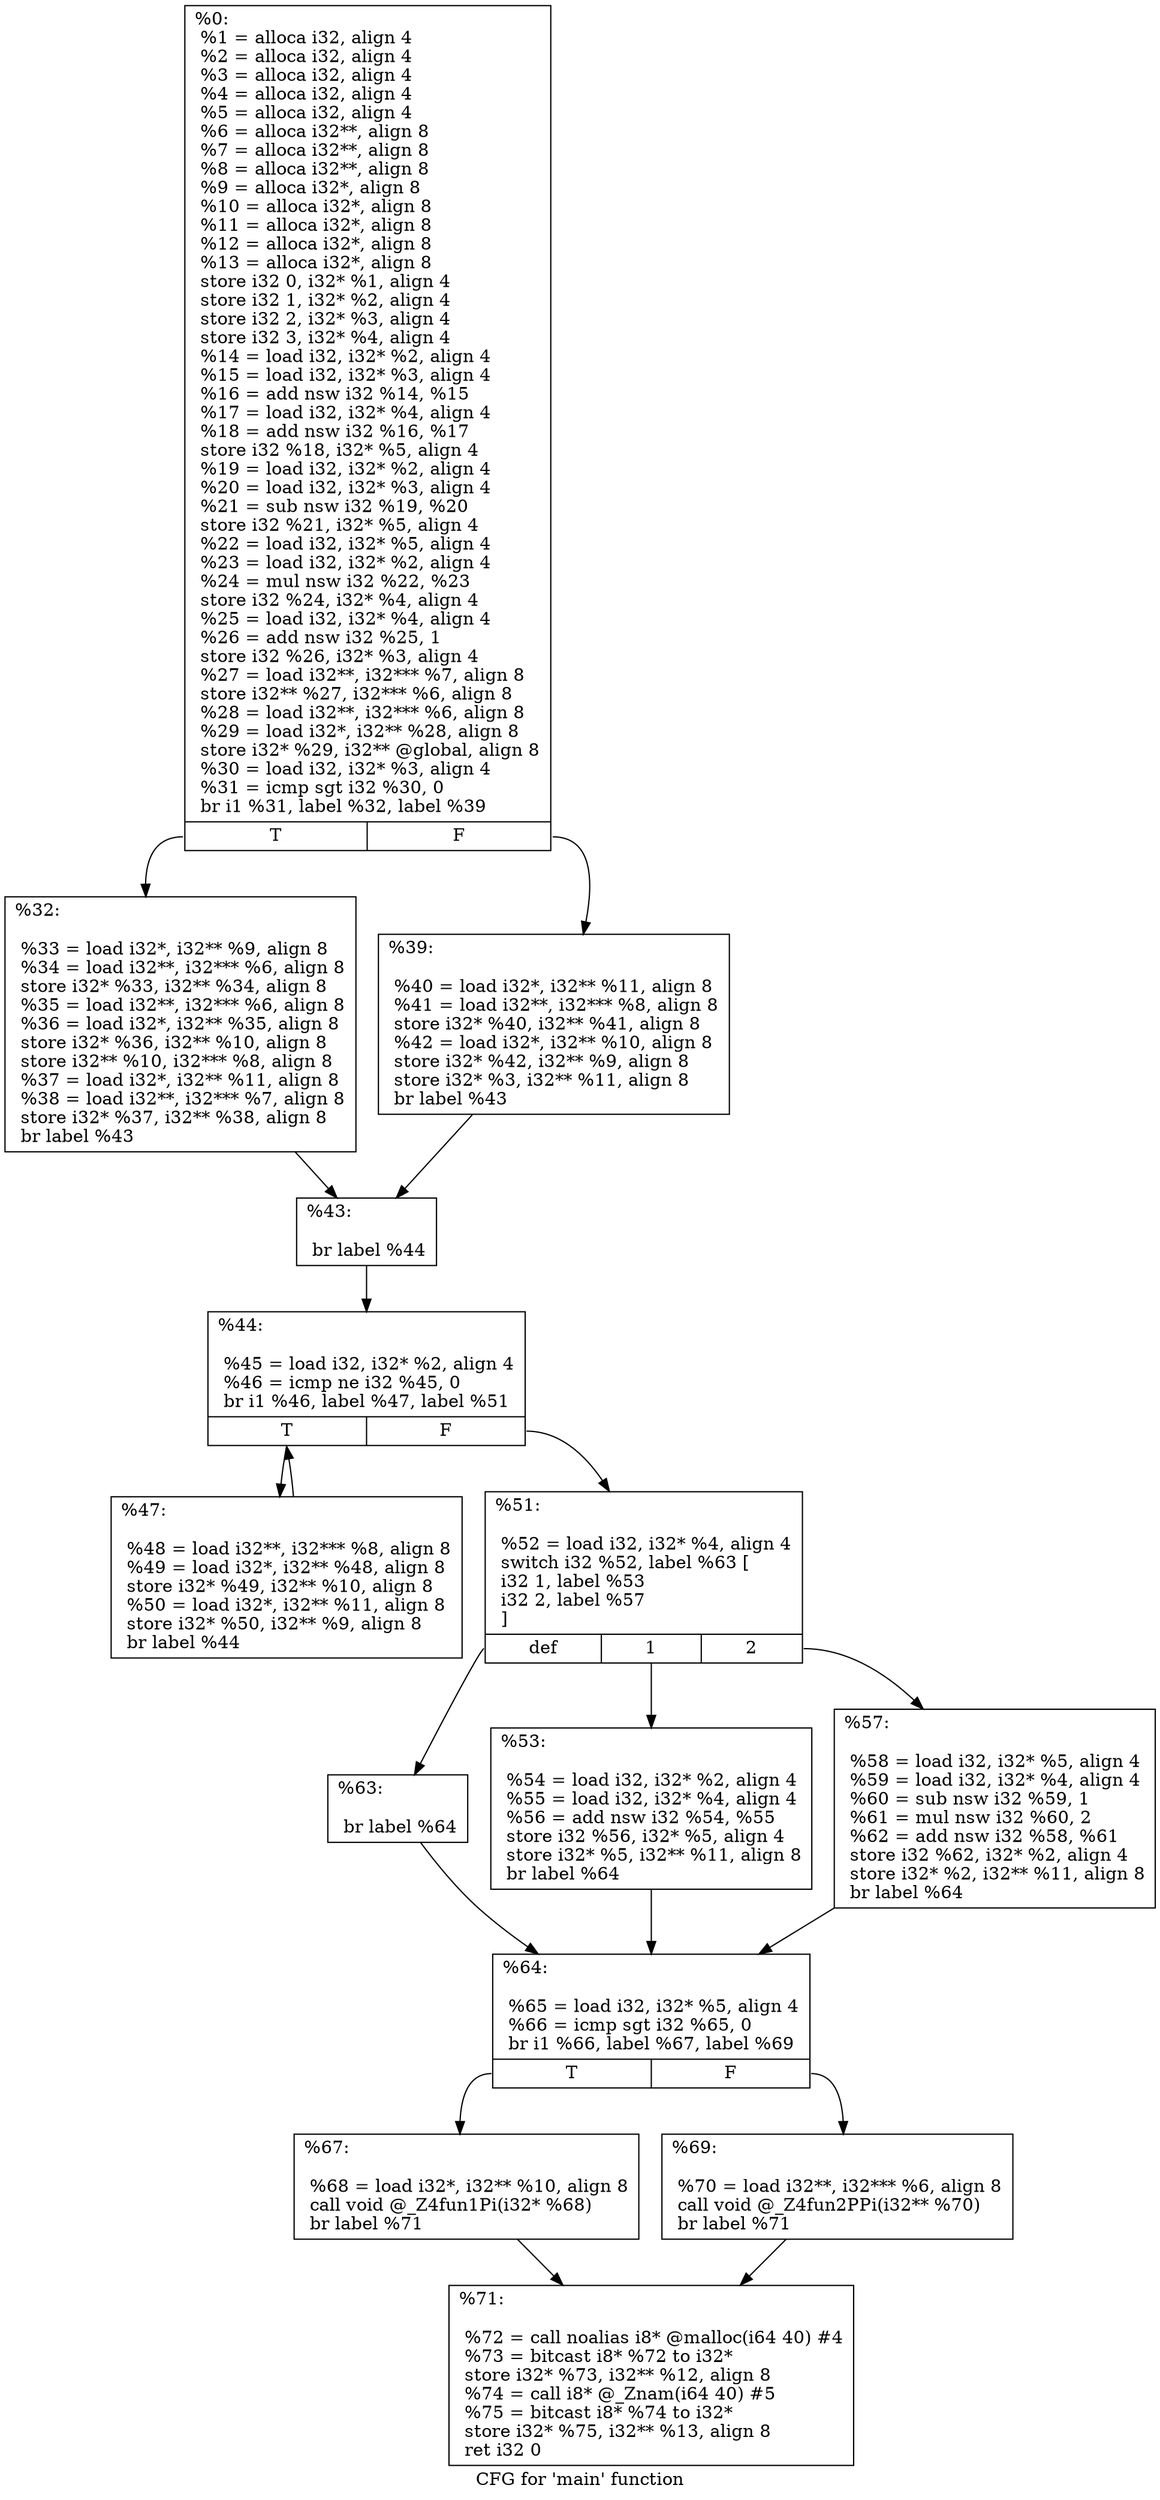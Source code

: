 digraph "CFG for 'main' function" {
	label="CFG for 'main' function";

	Node0x4853fb0 [shape=record,label="{%0:\l  %1 = alloca i32, align 4\l  %2 = alloca i32, align 4\l  %3 = alloca i32, align 4\l  %4 = alloca i32, align 4\l  %5 = alloca i32, align 4\l  %6 = alloca i32**, align 8\l  %7 = alloca i32**, align 8\l  %8 = alloca i32**, align 8\l  %9 = alloca i32*, align 8\l  %10 = alloca i32*, align 8\l  %11 = alloca i32*, align 8\l  %12 = alloca i32*, align 8\l  %13 = alloca i32*, align 8\l  store i32 0, i32* %1, align 4\l  store i32 1, i32* %2, align 4\l  store i32 2, i32* %3, align 4\l  store i32 3, i32* %4, align 4\l  %14 = load i32, i32* %2, align 4\l  %15 = load i32, i32* %3, align 4\l  %16 = add nsw i32 %14, %15\l  %17 = load i32, i32* %4, align 4\l  %18 = add nsw i32 %16, %17\l  store i32 %18, i32* %5, align 4\l  %19 = load i32, i32* %2, align 4\l  %20 = load i32, i32* %3, align 4\l  %21 = sub nsw i32 %19, %20\l  store i32 %21, i32* %5, align 4\l  %22 = load i32, i32* %5, align 4\l  %23 = load i32, i32* %2, align 4\l  %24 = mul nsw i32 %22, %23\l  store i32 %24, i32* %4, align 4\l  %25 = load i32, i32* %4, align 4\l  %26 = add nsw i32 %25, 1\l  store i32 %26, i32* %3, align 4\l  %27 = load i32**, i32*** %7, align 8\l  store i32** %27, i32*** %6, align 8\l  %28 = load i32**, i32*** %6, align 8\l  %29 = load i32*, i32** %28, align 8\l  store i32* %29, i32** @global, align 8\l  %30 = load i32, i32* %3, align 4\l  %31 = icmp sgt i32 %30, 0\l  br i1 %31, label %32, label %39\l|{<s0>T|<s1>F}}"];
	Node0x4853fb0:s0 -> Node0x4854210;
	Node0x4853fb0:s1 -> Node0x4855380;
	Node0x4854210 [shape=record,label="{%32:\l\l  %33 = load i32*, i32** %9, align 8\l  %34 = load i32**, i32*** %6, align 8\l  store i32* %33, i32** %34, align 8\l  %35 = load i32**, i32*** %6, align 8\l  %36 = load i32*, i32** %35, align 8\l  store i32* %36, i32** %10, align 8\l  store i32** %10, i32*** %8, align 8\l  %37 = load i32*, i32** %11, align 8\l  %38 = load i32**, i32*** %7, align 8\l  store i32* %37, i32** %38, align 8\l  br label %43\l}"];
	Node0x4854210 -> Node0x4854aa0;
	Node0x4855380 [shape=record,label="{%39:\l\l  %40 = load i32*, i32** %11, align 8\l  %41 = load i32**, i32*** %8, align 8\l  store i32* %40, i32** %41, align 8\l  %42 = load i32*, i32** %10, align 8\l  store i32* %42, i32** %9, align 8\l  store i32* %3, i32** %11, align 8\l  br label %43\l}"];
	Node0x4855380 -> Node0x4854aa0;
	Node0x4854aa0 [shape=record,label="{%43:\l\l  br label %44\l}"];
	Node0x4854aa0 -> Node0x4855d90;
	Node0x4855d90 [shape=record,label="{%44:\l\l  %45 = load i32, i32* %2, align 4\l  %46 = icmp ne i32 %45, 0\l  br i1 %46, label %47, label %51\l|{<s0>T|<s1>F}}"];
	Node0x4855d90:s0 -> Node0x4855f10;
	Node0x4855d90:s1 -> Node0x4855f60;
	Node0x4855f10 [shape=record,label="{%47:\l\l  %48 = load i32**, i32*** %8, align 8\l  %49 = load i32*, i32** %48, align 8\l  store i32* %49, i32** %10, align 8\l  %50 = load i32*, i32** %11, align 8\l  store i32* %50, i32** %9, align 8\l  br label %44\l}"];
	Node0x4855f10 -> Node0x4855d90;
	Node0x4855f60 [shape=record,label="{%51:\l\l  %52 = load i32, i32* %4, align 4\l  switch i32 %52, label %63 [\l    i32 1, label %53\l    i32 2, label %57\l  ]\l|{<s0>def|<s1>1|<s2>2}}"];
	Node0x4855f60:s0 -> Node0x4856320;
	Node0x4855f60:s1 -> Node0x4856370;
	Node0x4855f60:s2 -> Node0x48563c0;
	Node0x4856370 [shape=record,label="{%53:\l\l  %54 = load i32, i32* %2, align 4\l  %55 = load i32, i32* %4, align 4\l  %56 = add nsw i32 %54, %55\l  store i32 %56, i32* %5, align 4\l  store i32* %5, i32** %11, align 8\l  br label %64\l}"];
	Node0x4856370 -> Node0x4856670;
	Node0x48563c0 [shape=record,label="{%57:\l\l  %58 = load i32, i32* %5, align 4\l  %59 = load i32, i32* %4, align 4\l  %60 = sub nsw i32 %59, 1\l  %61 = mul nsw i32 %60, 2\l  %62 = add nsw i32 %58, %61\l  store i32 %62, i32* %2, align 4\l  store i32* %2, i32** %11, align 8\l  br label %64\l}"];
	Node0x48563c0 -> Node0x4856670;
	Node0x4856320 [shape=record,label="{%63:\l\l  br label %64\l}"];
	Node0x4856320 -> Node0x4856670;
	Node0x4856670 [shape=record,label="{%64:\l\l  %65 = load i32, i32* %5, align 4\l  %66 = icmp sgt i32 %65, 0\l  br i1 %66, label %67, label %69\l|{<s0>T|<s1>F}}"];
	Node0x4856670:s0 -> Node0x4855570;
	Node0x4856670:s1 -> Node0x48555c0;
	Node0x4855570 [shape=record,label="{%67:\l\l  %68 = load i32*, i32** %10, align 8\l  call void @_Z4fun1Pi(i32* %68)\l  br label %71\l}"];
	Node0x4855570 -> Node0x486eb10;
	Node0x48555c0 [shape=record,label="{%69:\l\l  %70 = load i32**, i32*** %6, align 8\l  call void @_Z4fun2PPi(i32** %70)\l  br label %71\l}"];
	Node0x48555c0 -> Node0x486eb10;
	Node0x486eb10 [shape=record,label="{%71:\l\l  %72 = call noalias i8* @malloc(i64 40) #4\l  %73 = bitcast i8* %72 to i32*\l  store i32* %73, i32** %12, align 8\l  %74 = call i8* @_Znam(i64 40) #5\l  %75 = bitcast i8* %74 to i32*\l  store i32* %75, i32** %13, align 8\l  ret i32 0\l}"];
}
